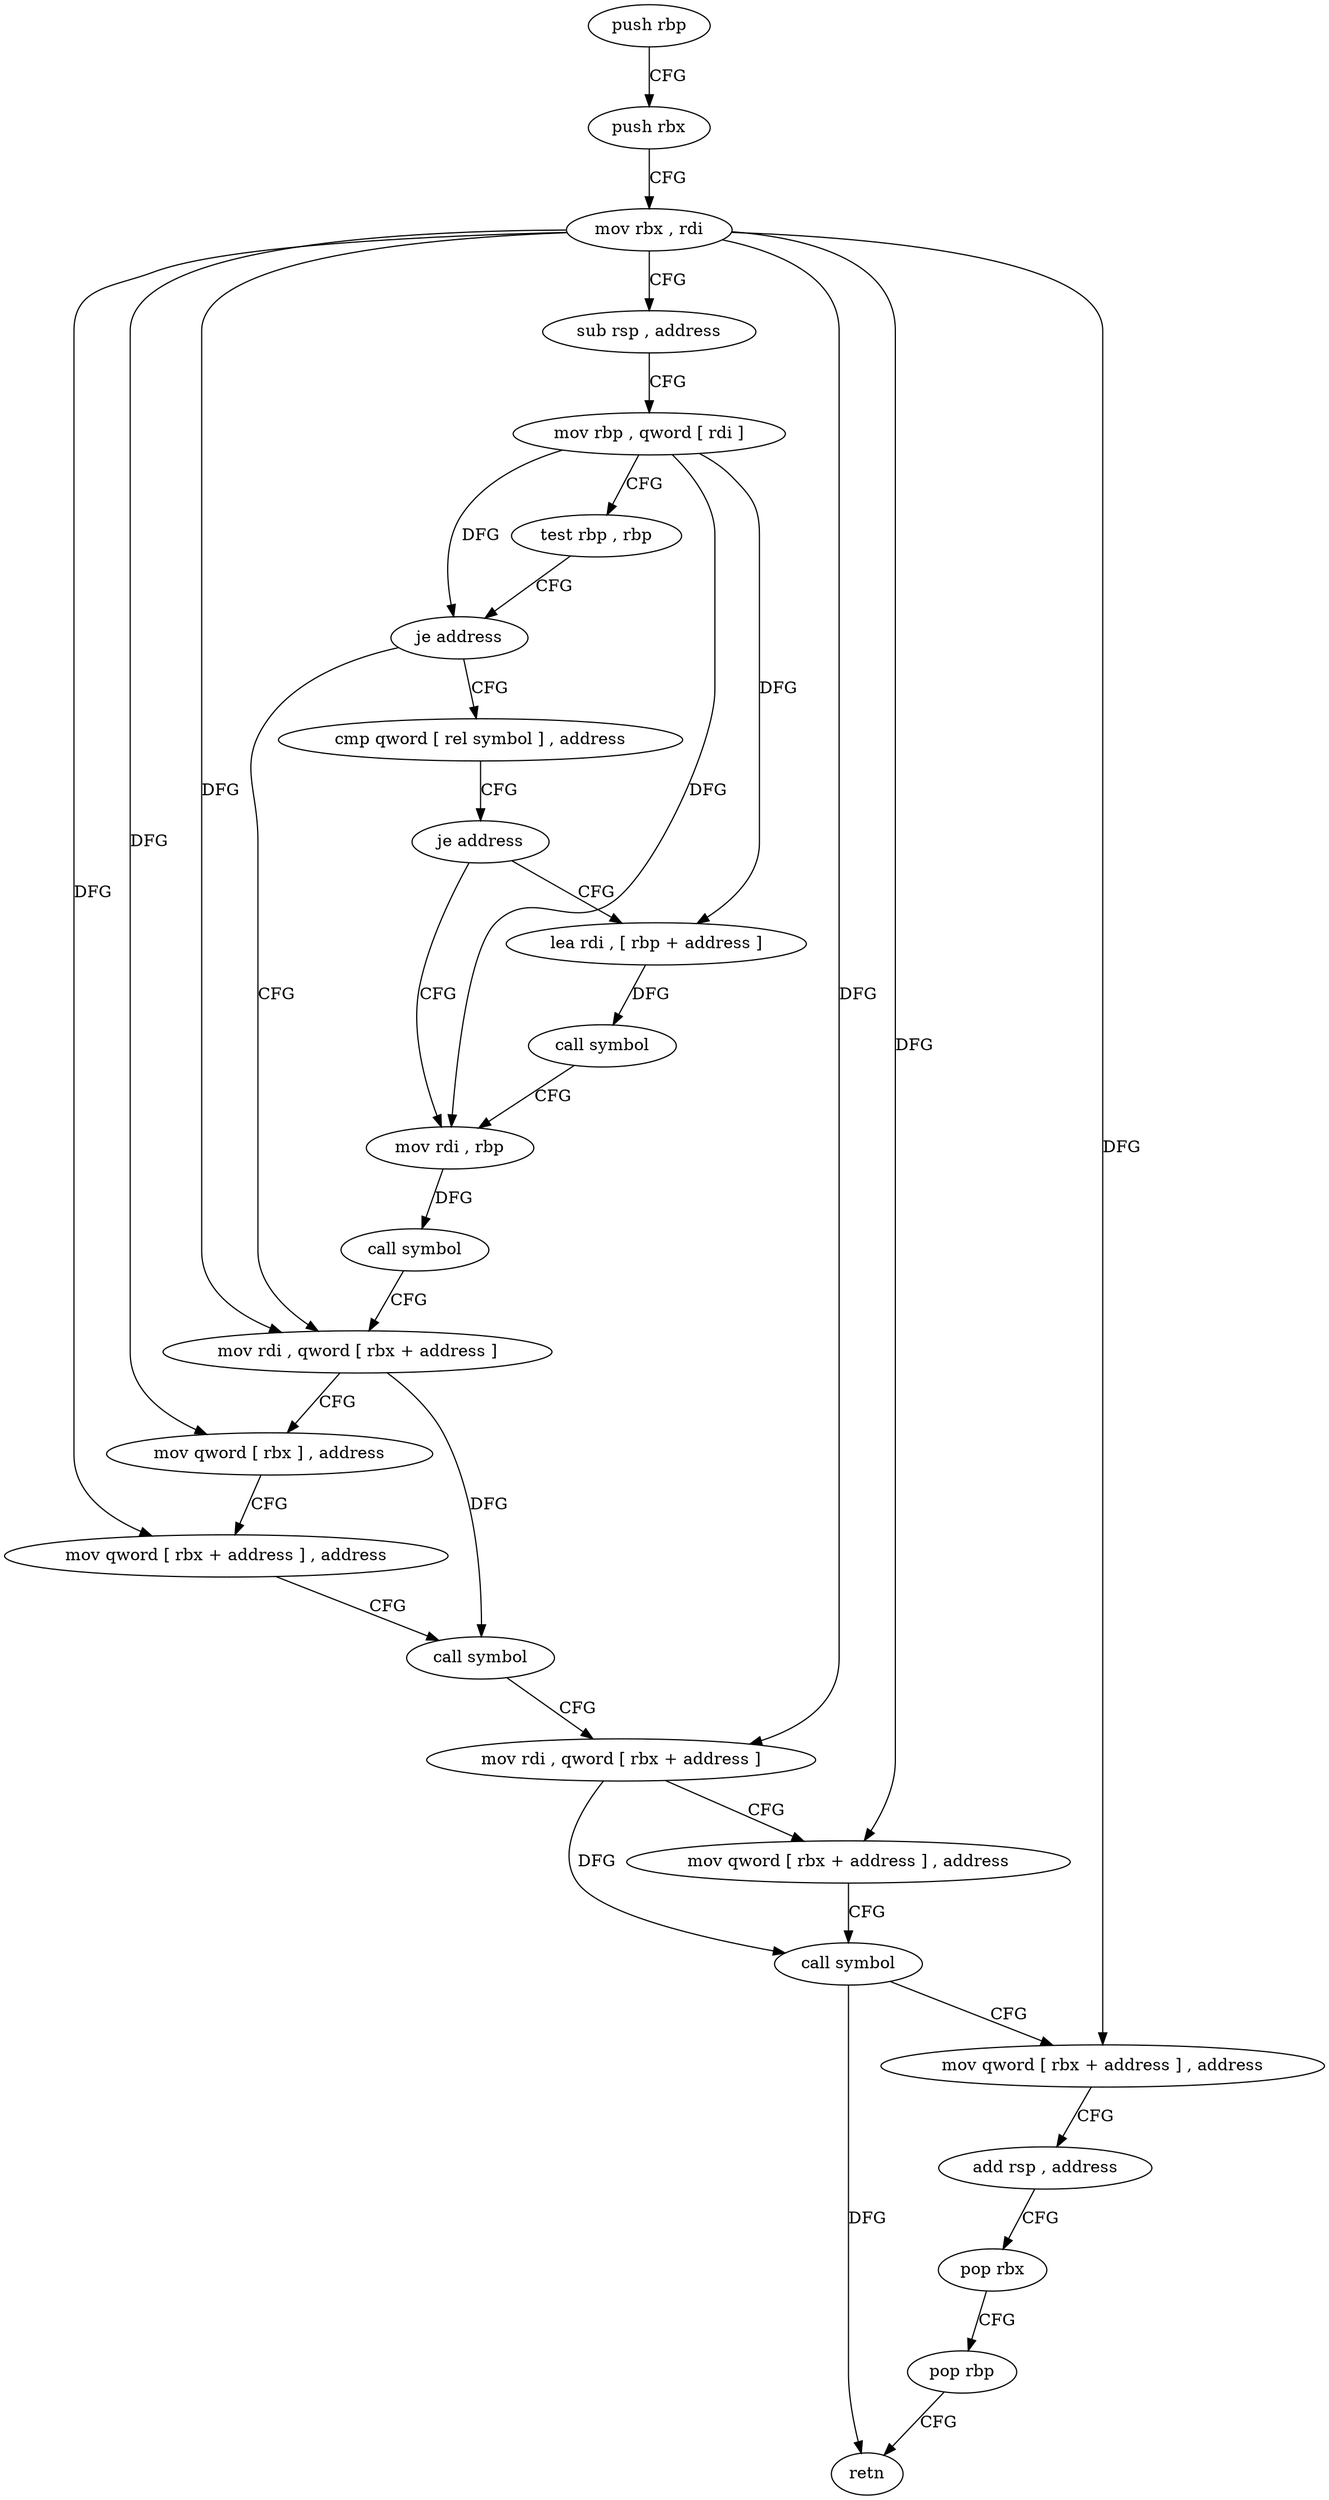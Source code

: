 digraph "func" {
"4288928" [label = "push rbp" ]
"4288929" [label = "push rbx" ]
"4288930" [label = "mov rbx , rdi" ]
"4288933" [label = "sub rsp , address" ]
"4288937" [label = "mov rbp , qword [ rdi ]" ]
"4288940" [label = "test rbp , rbp" ]
"4288943" [label = "je address" ]
"4288975" [label = "mov rdi , qword [ rbx + address ]" ]
"4288945" [label = "cmp qword [ rel symbol ] , address" ]
"4288979" [label = "mov qword [ rbx ] , address" ]
"4288986" [label = "mov qword [ rbx + address ] , address" ]
"4288994" [label = "call symbol" ]
"4288999" [label = "mov rdi , qword [ rbx + address ]" ]
"4289003" [label = "mov qword [ rbx + address ] , address" ]
"4289011" [label = "call symbol" ]
"4289016" [label = "mov qword [ rbx + address ] , address" ]
"4289024" [label = "add rsp , address" ]
"4289028" [label = "pop rbx" ]
"4289029" [label = "pop rbp" ]
"4289030" [label = "retn" ]
"4288953" [label = "je address" ]
"4288967" [label = "mov rdi , rbp" ]
"4288955" [label = "lea rdi , [ rbp + address ]" ]
"4288970" [label = "call symbol" ]
"4288962" [label = "call symbol" ]
"4288928" -> "4288929" [ label = "CFG" ]
"4288929" -> "4288930" [ label = "CFG" ]
"4288930" -> "4288933" [ label = "CFG" ]
"4288930" -> "4288975" [ label = "DFG" ]
"4288930" -> "4288979" [ label = "DFG" ]
"4288930" -> "4288986" [ label = "DFG" ]
"4288930" -> "4288999" [ label = "DFG" ]
"4288930" -> "4289003" [ label = "DFG" ]
"4288930" -> "4289016" [ label = "DFG" ]
"4288933" -> "4288937" [ label = "CFG" ]
"4288937" -> "4288940" [ label = "CFG" ]
"4288937" -> "4288943" [ label = "DFG" ]
"4288937" -> "4288967" [ label = "DFG" ]
"4288937" -> "4288955" [ label = "DFG" ]
"4288940" -> "4288943" [ label = "CFG" ]
"4288943" -> "4288975" [ label = "CFG" ]
"4288943" -> "4288945" [ label = "CFG" ]
"4288975" -> "4288979" [ label = "CFG" ]
"4288975" -> "4288994" [ label = "DFG" ]
"4288945" -> "4288953" [ label = "CFG" ]
"4288979" -> "4288986" [ label = "CFG" ]
"4288986" -> "4288994" [ label = "CFG" ]
"4288994" -> "4288999" [ label = "CFG" ]
"4288999" -> "4289003" [ label = "CFG" ]
"4288999" -> "4289011" [ label = "DFG" ]
"4289003" -> "4289011" [ label = "CFG" ]
"4289011" -> "4289016" [ label = "CFG" ]
"4289011" -> "4289030" [ label = "DFG" ]
"4289016" -> "4289024" [ label = "CFG" ]
"4289024" -> "4289028" [ label = "CFG" ]
"4289028" -> "4289029" [ label = "CFG" ]
"4289029" -> "4289030" [ label = "CFG" ]
"4288953" -> "4288967" [ label = "CFG" ]
"4288953" -> "4288955" [ label = "CFG" ]
"4288967" -> "4288970" [ label = "DFG" ]
"4288955" -> "4288962" [ label = "DFG" ]
"4288970" -> "4288975" [ label = "CFG" ]
"4288962" -> "4288967" [ label = "CFG" ]
}
